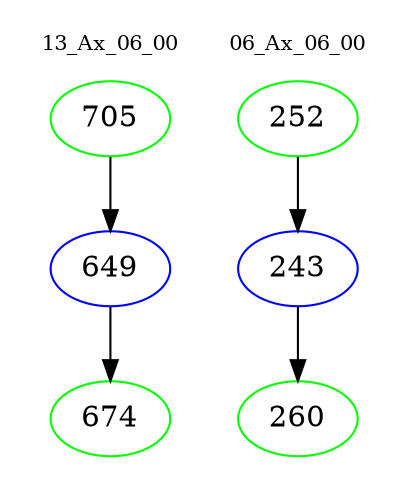 digraph{
subgraph cluster_0 {
color = white
label = "13_Ax_06_00";
fontsize=10;
T0_705 [label="705", color="green"]
T0_705 -> T0_649 [color="black"]
T0_649 [label="649", color="blue"]
T0_649 -> T0_674 [color="black"]
T0_674 [label="674", color="green"]
}
subgraph cluster_1 {
color = white
label = "06_Ax_06_00";
fontsize=10;
T1_252 [label="252", color="green"]
T1_252 -> T1_243 [color="black"]
T1_243 [label="243", color="blue"]
T1_243 -> T1_260 [color="black"]
T1_260 [label="260", color="green"]
}
}
